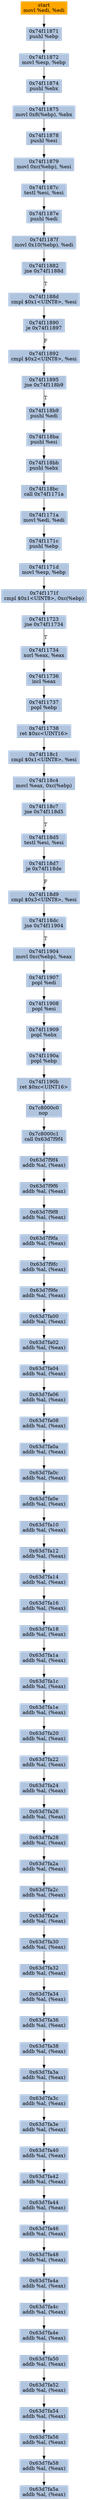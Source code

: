 digraph G {
node[shape=rectangle,style=filled,fillcolor=lightsteelblue,color=lightsteelblue]
bgcolor="transparent"
a0x74f1186fmovl_edi_edi[label="start\nmovl %edi, %edi",color="lightgrey",fillcolor="orange"];
a0x74f11871pushl_ebp[label="0x74f11871\npushl %ebp"];
a0x74f11872movl_esp_ebp[label="0x74f11872\nmovl %esp, %ebp"];
a0x74f11874pushl_ebx[label="0x74f11874\npushl %ebx"];
a0x74f11875movl_0x8ebp__ebx[label="0x74f11875\nmovl 0x8(%ebp), %ebx"];
a0x74f11878pushl_esi[label="0x74f11878\npushl %esi"];
a0x74f11879movl_0xcebp__esi[label="0x74f11879\nmovl 0xc(%ebp), %esi"];
a0x74f1187ctestl_esi_esi[label="0x74f1187c\ntestl %esi, %esi"];
a0x74f1187epushl_edi[label="0x74f1187e\npushl %edi"];
a0x74f1187fmovl_0x10ebp__edi[label="0x74f1187f\nmovl 0x10(%ebp), %edi"];
a0x74f11882jne_0x74f1188d[label="0x74f11882\njne 0x74f1188d"];
a0x74f1188dcmpl_0x1UINT8_esi[label="0x74f1188d\ncmpl $0x1<UINT8>, %esi"];
a0x74f11890je_0x74f11897[label="0x74f11890\nje 0x74f11897"];
a0x74f11892cmpl_0x2UINT8_esi[label="0x74f11892\ncmpl $0x2<UINT8>, %esi"];
a0x74f11895jne_0x74f118b9[label="0x74f11895\njne 0x74f118b9"];
a0x74f118b9pushl_edi[label="0x74f118b9\npushl %edi"];
a0x74f118bapushl_esi[label="0x74f118ba\npushl %esi"];
a0x74f118bbpushl_ebx[label="0x74f118bb\npushl %ebx"];
a0x74f118bccall_0x74f1171a[label="0x74f118bc\ncall 0x74f1171a"];
a0x74f1171amovl_edi_edi[label="0x74f1171a\nmovl %edi, %edi"];
a0x74f1171cpushl_ebp[label="0x74f1171c\npushl %ebp"];
a0x74f1171dmovl_esp_ebp[label="0x74f1171d\nmovl %esp, %ebp"];
a0x74f1171fcmpl_0x1UINT8_0xcebp_[label="0x74f1171f\ncmpl $0x1<UINT8>, 0xc(%ebp)"];
a0x74f11723jne_0x74f11734[label="0x74f11723\njne 0x74f11734"];
a0x74f11734xorl_eax_eax[label="0x74f11734\nxorl %eax, %eax"];
a0x74f11736incl_eax[label="0x74f11736\nincl %eax"];
a0x74f11737popl_ebp[label="0x74f11737\npopl %ebp"];
a0x74f11738ret_0xcUINT16[label="0x74f11738\nret $0xc<UINT16>"];
a0x74f118c1cmpl_0x1UINT8_esi[label="0x74f118c1\ncmpl $0x1<UINT8>, %esi"];
a0x74f118c4movl_eax_0xcebp_[label="0x74f118c4\nmovl %eax, 0xc(%ebp)"];
a0x74f118c7jne_0x74f118d5[label="0x74f118c7\njne 0x74f118d5"];
a0x74f118d5testl_esi_esi[label="0x74f118d5\ntestl %esi, %esi"];
a0x74f118d7je_0x74f118de[label="0x74f118d7\nje 0x74f118de"];
a0x74f118d9cmpl_0x3UINT8_esi[label="0x74f118d9\ncmpl $0x3<UINT8>, %esi"];
a0x74f118dcjne_0x74f11904[label="0x74f118dc\njne 0x74f11904"];
a0x74f11904movl_0xcebp__eax[label="0x74f11904\nmovl 0xc(%ebp), %eax"];
a0x74f11907popl_edi[label="0x74f11907\npopl %edi"];
a0x74f11908popl_esi[label="0x74f11908\npopl %esi"];
a0x74f11909popl_ebx[label="0x74f11909\npopl %ebx"];
a0x74f1190apopl_ebp[label="0x74f1190a\npopl %ebp"];
a0x74f1190bret_0xcUINT16[label="0x74f1190b\nret $0xc<UINT16>"];
a0x7c8000c0nop_[label="0x7c8000c0\nnop "];
a0x7c8000c1call_0x63d7f9f4[label="0x7c8000c1\ncall 0x63d7f9f4"];
a0x63d7f9f4addb_al_eax_[label="0x63d7f9f4\naddb %al, (%eax)"];
a0x63d7f9f6addb_al_eax_[label="0x63d7f9f6\naddb %al, (%eax)"];
a0x63d7f9f8addb_al_eax_[label="0x63d7f9f8\naddb %al, (%eax)"];
a0x63d7f9faaddb_al_eax_[label="0x63d7f9fa\naddb %al, (%eax)"];
a0x63d7f9fcaddb_al_eax_[label="0x63d7f9fc\naddb %al, (%eax)"];
a0x63d7f9feaddb_al_eax_[label="0x63d7f9fe\naddb %al, (%eax)"];
a0x63d7fa00addb_al_eax_[label="0x63d7fa00\naddb %al, (%eax)"];
a0x63d7fa02addb_al_eax_[label="0x63d7fa02\naddb %al, (%eax)"];
a0x63d7fa04addb_al_eax_[label="0x63d7fa04\naddb %al, (%eax)"];
a0x63d7fa06addb_al_eax_[label="0x63d7fa06\naddb %al, (%eax)"];
a0x63d7fa08addb_al_eax_[label="0x63d7fa08\naddb %al, (%eax)"];
a0x63d7fa0aaddb_al_eax_[label="0x63d7fa0a\naddb %al, (%eax)"];
a0x63d7fa0caddb_al_eax_[label="0x63d7fa0c\naddb %al, (%eax)"];
a0x63d7fa0eaddb_al_eax_[label="0x63d7fa0e\naddb %al, (%eax)"];
a0x63d7fa10addb_al_eax_[label="0x63d7fa10\naddb %al, (%eax)"];
a0x63d7fa12addb_al_eax_[label="0x63d7fa12\naddb %al, (%eax)"];
a0x63d7fa14addb_al_eax_[label="0x63d7fa14\naddb %al, (%eax)"];
a0x63d7fa16addb_al_eax_[label="0x63d7fa16\naddb %al, (%eax)"];
a0x63d7fa18addb_al_eax_[label="0x63d7fa18\naddb %al, (%eax)"];
a0x63d7fa1aaddb_al_eax_[label="0x63d7fa1a\naddb %al, (%eax)"];
a0x63d7fa1caddb_al_eax_[label="0x63d7fa1c\naddb %al, (%eax)"];
a0x63d7fa1eaddb_al_eax_[label="0x63d7fa1e\naddb %al, (%eax)"];
a0x63d7fa20addb_al_eax_[label="0x63d7fa20\naddb %al, (%eax)"];
a0x63d7fa22addb_al_eax_[label="0x63d7fa22\naddb %al, (%eax)"];
a0x63d7fa24addb_al_eax_[label="0x63d7fa24\naddb %al, (%eax)"];
a0x63d7fa26addb_al_eax_[label="0x63d7fa26\naddb %al, (%eax)"];
a0x63d7fa28addb_al_eax_[label="0x63d7fa28\naddb %al, (%eax)"];
a0x63d7fa2aaddb_al_eax_[label="0x63d7fa2a\naddb %al, (%eax)"];
a0x63d7fa2caddb_al_eax_[label="0x63d7fa2c\naddb %al, (%eax)"];
a0x63d7fa2eaddb_al_eax_[label="0x63d7fa2e\naddb %al, (%eax)"];
a0x63d7fa30addb_al_eax_[label="0x63d7fa30\naddb %al, (%eax)"];
a0x63d7fa32addb_al_eax_[label="0x63d7fa32\naddb %al, (%eax)"];
a0x63d7fa34addb_al_eax_[label="0x63d7fa34\naddb %al, (%eax)"];
a0x63d7fa36addb_al_eax_[label="0x63d7fa36\naddb %al, (%eax)"];
a0x63d7fa38addb_al_eax_[label="0x63d7fa38\naddb %al, (%eax)"];
a0x63d7fa3aaddb_al_eax_[label="0x63d7fa3a\naddb %al, (%eax)"];
a0x63d7fa3caddb_al_eax_[label="0x63d7fa3c\naddb %al, (%eax)"];
a0x63d7fa3eaddb_al_eax_[label="0x63d7fa3e\naddb %al, (%eax)"];
a0x63d7fa40addb_al_eax_[label="0x63d7fa40\naddb %al, (%eax)"];
a0x63d7fa42addb_al_eax_[label="0x63d7fa42\naddb %al, (%eax)"];
a0x63d7fa44addb_al_eax_[label="0x63d7fa44\naddb %al, (%eax)"];
a0x63d7fa46addb_al_eax_[label="0x63d7fa46\naddb %al, (%eax)"];
a0x63d7fa48addb_al_eax_[label="0x63d7fa48\naddb %al, (%eax)"];
a0x63d7fa4aaddb_al_eax_[label="0x63d7fa4a\naddb %al, (%eax)"];
a0x63d7fa4caddb_al_eax_[label="0x63d7fa4c\naddb %al, (%eax)"];
a0x63d7fa4eaddb_al_eax_[label="0x63d7fa4e\naddb %al, (%eax)"];
a0x63d7fa50addb_al_eax_[label="0x63d7fa50\naddb %al, (%eax)"];
a0x63d7fa52addb_al_eax_[label="0x63d7fa52\naddb %al, (%eax)"];
a0x63d7fa54addb_al_eax_[label="0x63d7fa54\naddb %al, (%eax)"];
a0x63d7fa56addb_al_eax_[label="0x63d7fa56\naddb %al, (%eax)"];
a0x63d7fa58addb_al_eax_[label="0x63d7fa58\naddb %al, (%eax)"];
a0x63d7fa5aaddb_al_eax_[label="0x63d7fa5a\naddb %al, (%eax)"];
a0x74f1186fmovl_edi_edi -> a0x74f11871pushl_ebp [color="#000000"];
a0x74f11871pushl_ebp -> a0x74f11872movl_esp_ebp [color="#000000"];
a0x74f11872movl_esp_ebp -> a0x74f11874pushl_ebx [color="#000000"];
a0x74f11874pushl_ebx -> a0x74f11875movl_0x8ebp__ebx [color="#000000"];
a0x74f11875movl_0x8ebp__ebx -> a0x74f11878pushl_esi [color="#000000"];
a0x74f11878pushl_esi -> a0x74f11879movl_0xcebp__esi [color="#000000"];
a0x74f11879movl_0xcebp__esi -> a0x74f1187ctestl_esi_esi [color="#000000"];
a0x74f1187ctestl_esi_esi -> a0x74f1187epushl_edi [color="#000000"];
a0x74f1187epushl_edi -> a0x74f1187fmovl_0x10ebp__edi [color="#000000"];
a0x74f1187fmovl_0x10ebp__edi -> a0x74f11882jne_0x74f1188d [color="#000000"];
a0x74f11882jne_0x74f1188d -> a0x74f1188dcmpl_0x1UINT8_esi [color="#000000",label="T"];
a0x74f1188dcmpl_0x1UINT8_esi -> a0x74f11890je_0x74f11897 [color="#000000"];
a0x74f11890je_0x74f11897 -> a0x74f11892cmpl_0x2UINT8_esi [color="#000000",label="F"];
a0x74f11892cmpl_0x2UINT8_esi -> a0x74f11895jne_0x74f118b9 [color="#000000"];
a0x74f11895jne_0x74f118b9 -> a0x74f118b9pushl_edi [color="#000000",label="T"];
a0x74f118b9pushl_edi -> a0x74f118bapushl_esi [color="#000000"];
a0x74f118bapushl_esi -> a0x74f118bbpushl_ebx [color="#000000"];
a0x74f118bbpushl_ebx -> a0x74f118bccall_0x74f1171a [color="#000000"];
a0x74f118bccall_0x74f1171a -> a0x74f1171amovl_edi_edi [color="#000000"];
a0x74f1171amovl_edi_edi -> a0x74f1171cpushl_ebp [color="#000000"];
a0x74f1171cpushl_ebp -> a0x74f1171dmovl_esp_ebp [color="#000000"];
a0x74f1171dmovl_esp_ebp -> a0x74f1171fcmpl_0x1UINT8_0xcebp_ [color="#000000"];
a0x74f1171fcmpl_0x1UINT8_0xcebp_ -> a0x74f11723jne_0x74f11734 [color="#000000"];
a0x74f11723jne_0x74f11734 -> a0x74f11734xorl_eax_eax [color="#000000",label="T"];
a0x74f11734xorl_eax_eax -> a0x74f11736incl_eax [color="#000000"];
a0x74f11736incl_eax -> a0x74f11737popl_ebp [color="#000000"];
a0x74f11737popl_ebp -> a0x74f11738ret_0xcUINT16 [color="#000000"];
a0x74f11738ret_0xcUINT16 -> a0x74f118c1cmpl_0x1UINT8_esi [color="#000000"];
a0x74f118c1cmpl_0x1UINT8_esi -> a0x74f118c4movl_eax_0xcebp_ [color="#000000"];
a0x74f118c4movl_eax_0xcebp_ -> a0x74f118c7jne_0x74f118d5 [color="#000000"];
a0x74f118c7jne_0x74f118d5 -> a0x74f118d5testl_esi_esi [color="#000000",label="T"];
a0x74f118d5testl_esi_esi -> a0x74f118d7je_0x74f118de [color="#000000"];
a0x74f118d7je_0x74f118de -> a0x74f118d9cmpl_0x3UINT8_esi [color="#000000",label="F"];
a0x74f118d9cmpl_0x3UINT8_esi -> a0x74f118dcjne_0x74f11904 [color="#000000"];
a0x74f118dcjne_0x74f11904 -> a0x74f11904movl_0xcebp__eax [color="#000000",label="T"];
a0x74f11904movl_0xcebp__eax -> a0x74f11907popl_edi [color="#000000"];
a0x74f11907popl_edi -> a0x74f11908popl_esi [color="#000000"];
a0x74f11908popl_esi -> a0x74f11909popl_ebx [color="#000000"];
a0x74f11909popl_ebx -> a0x74f1190apopl_ebp [color="#000000"];
a0x74f1190apopl_ebp -> a0x74f1190bret_0xcUINT16 [color="#000000"];
a0x74f1190bret_0xcUINT16 -> a0x7c8000c0nop_ [color="#000000"];
a0x7c8000c0nop_ -> a0x7c8000c1call_0x63d7f9f4 [color="#000000"];
a0x7c8000c1call_0x63d7f9f4 -> a0x63d7f9f4addb_al_eax_ [color="#000000"];
a0x63d7f9f4addb_al_eax_ -> a0x63d7f9f6addb_al_eax_ [color="#000000"];
a0x63d7f9f6addb_al_eax_ -> a0x63d7f9f8addb_al_eax_ [color="#000000"];
a0x63d7f9f8addb_al_eax_ -> a0x63d7f9faaddb_al_eax_ [color="#000000"];
a0x63d7f9faaddb_al_eax_ -> a0x63d7f9fcaddb_al_eax_ [color="#000000"];
a0x63d7f9fcaddb_al_eax_ -> a0x63d7f9feaddb_al_eax_ [color="#000000"];
a0x63d7f9feaddb_al_eax_ -> a0x63d7fa00addb_al_eax_ [color="#000000"];
a0x63d7fa00addb_al_eax_ -> a0x63d7fa02addb_al_eax_ [color="#000000"];
a0x63d7fa02addb_al_eax_ -> a0x63d7fa04addb_al_eax_ [color="#000000"];
a0x63d7fa04addb_al_eax_ -> a0x63d7fa06addb_al_eax_ [color="#000000"];
a0x63d7fa06addb_al_eax_ -> a0x63d7fa08addb_al_eax_ [color="#000000"];
a0x63d7fa08addb_al_eax_ -> a0x63d7fa0aaddb_al_eax_ [color="#000000"];
a0x63d7fa0aaddb_al_eax_ -> a0x63d7fa0caddb_al_eax_ [color="#000000"];
a0x63d7fa0caddb_al_eax_ -> a0x63d7fa0eaddb_al_eax_ [color="#000000"];
a0x63d7fa0eaddb_al_eax_ -> a0x63d7fa10addb_al_eax_ [color="#000000"];
a0x63d7fa10addb_al_eax_ -> a0x63d7fa12addb_al_eax_ [color="#000000"];
a0x63d7fa12addb_al_eax_ -> a0x63d7fa14addb_al_eax_ [color="#000000"];
a0x63d7fa14addb_al_eax_ -> a0x63d7fa16addb_al_eax_ [color="#000000"];
a0x63d7fa16addb_al_eax_ -> a0x63d7fa18addb_al_eax_ [color="#000000"];
a0x63d7fa18addb_al_eax_ -> a0x63d7fa1aaddb_al_eax_ [color="#000000"];
a0x63d7fa1aaddb_al_eax_ -> a0x63d7fa1caddb_al_eax_ [color="#000000"];
a0x63d7fa1caddb_al_eax_ -> a0x63d7fa1eaddb_al_eax_ [color="#000000"];
a0x63d7fa1eaddb_al_eax_ -> a0x63d7fa20addb_al_eax_ [color="#000000"];
a0x63d7fa20addb_al_eax_ -> a0x63d7fa22addb_al_eax_ [color="#000000"];
a0x63d7fa22addb_al_eax_ -> a0x63d7fa24addb_al_eax_ [color="#000000"];
a0x63d7fa24addb_al_eax_ -> a0x63d7fa26addb_al_eax_ [color="#000000"];
a0x63d7fa26addb_al_eax_ -> a0x63d7fa28addb_al_eax_ [color="#000000"];
a0x63d7fa28addb_al_eax_ -> a0x63d7fa2aaddb_al_eax_ [color="#000000"];
a0x63d7fa2aaddb_al_eax_ -> a0x63d7fa2caddb_al_eax_ [color="#000000"];
a0x63d7fa2caddb_al_eax_ -> a0x63d7fa2eaddb_al_eax_ [color="#000000"];
a0x63d7fa2eaddb_al_eax_ -> a0x63d7fa30addb_al_eax_ [color="#000000"];
a0x63d7fa30addb_al_eax_ -> a0x63d7fa32addb_al_eax_ [color="#000000"];
a0x63d7fa32addb_al_eax_ -> a0x63d7fa34addb_al_eax_ [color="#000000"];
a0x63d7fa34addb_al_eax_ -> a0x63d7fa36addb_al_eax_ [color="#000000"];
a0x63d7fa36addb_al_eax_ -> a0x63d7fa38addb_al_eax_ [color="#000000"];
a0x63d7fa38addb_al_eax_ -> a0x63d7fa3aaddb_al_eax_ [color="#000000"];
a0x63d7fa3aaddb_al_eax_ -> a0x63d7fa3caddb_al_eax_ [color="#000000"];
a0x63d7fa3caddb_al_eax_ -> a0x63d7fa3eaddb_al_eax_ [color="#000000"];
a0x63d7fa3eaddb_al_eax_ -> a0x63d7fa40addb_al_eax_ [color="#000000"];
a0x63d7fa40addb_al_eax_ -> a0x63d7fa42addb_al_eax_ [color="#000000"];
a0x63d7fa42addb_al_eax_ -> a0x63d7fa44addb_al_eax_ [color="#000000"];
a0x63d7fa44addb_al_eax_ -> a0x63d7fa46addb_al_eax_ [color="#000000"];
a0x63d7fa46addb_al_eax_ -> a0x63d7fa48addb_al_eax_ [color="#000000"];
a0x63d7fa48addb_al_eax_ -> a0x63d7fa4aaddb_al_eax_ [color="#000000"];
a0x63d7fa4aaddb_al_eax_ -> a0x63d7fa4caddb_al_eax_ [color="#000000"];
a0x63d7fa4caddb_al_eax_ -> a0x63d7fa4eaddb_al_eax_ [color="#000000"];
a0x63d7fa4eaddb_al_eax_ -> a0x63d7fa50addb_al_eax_ [color="#000000"];
a0x63d7fa50addb_al_eax_ -> a0x63d7fa52addb_al_eax_ [color="#000000"];
a0x63d7fa52addb_al_eax_ -> a0x63d7fa54addb_al_eax_ [color="#000000"];
a0x63d7fa54addb_al_eax_ -> a0x63d7fa56addb_al_eax_ [color="#000000"];
a0x63d7fa56addb_al_eax_ -> a0x63d7fa58addb_al_eax_ [color="#000000"];
a0x63d7fa58addb_al_eax_ -> a0x63d7fa5aaddb_al_eax_ [color="#000000"];
}
